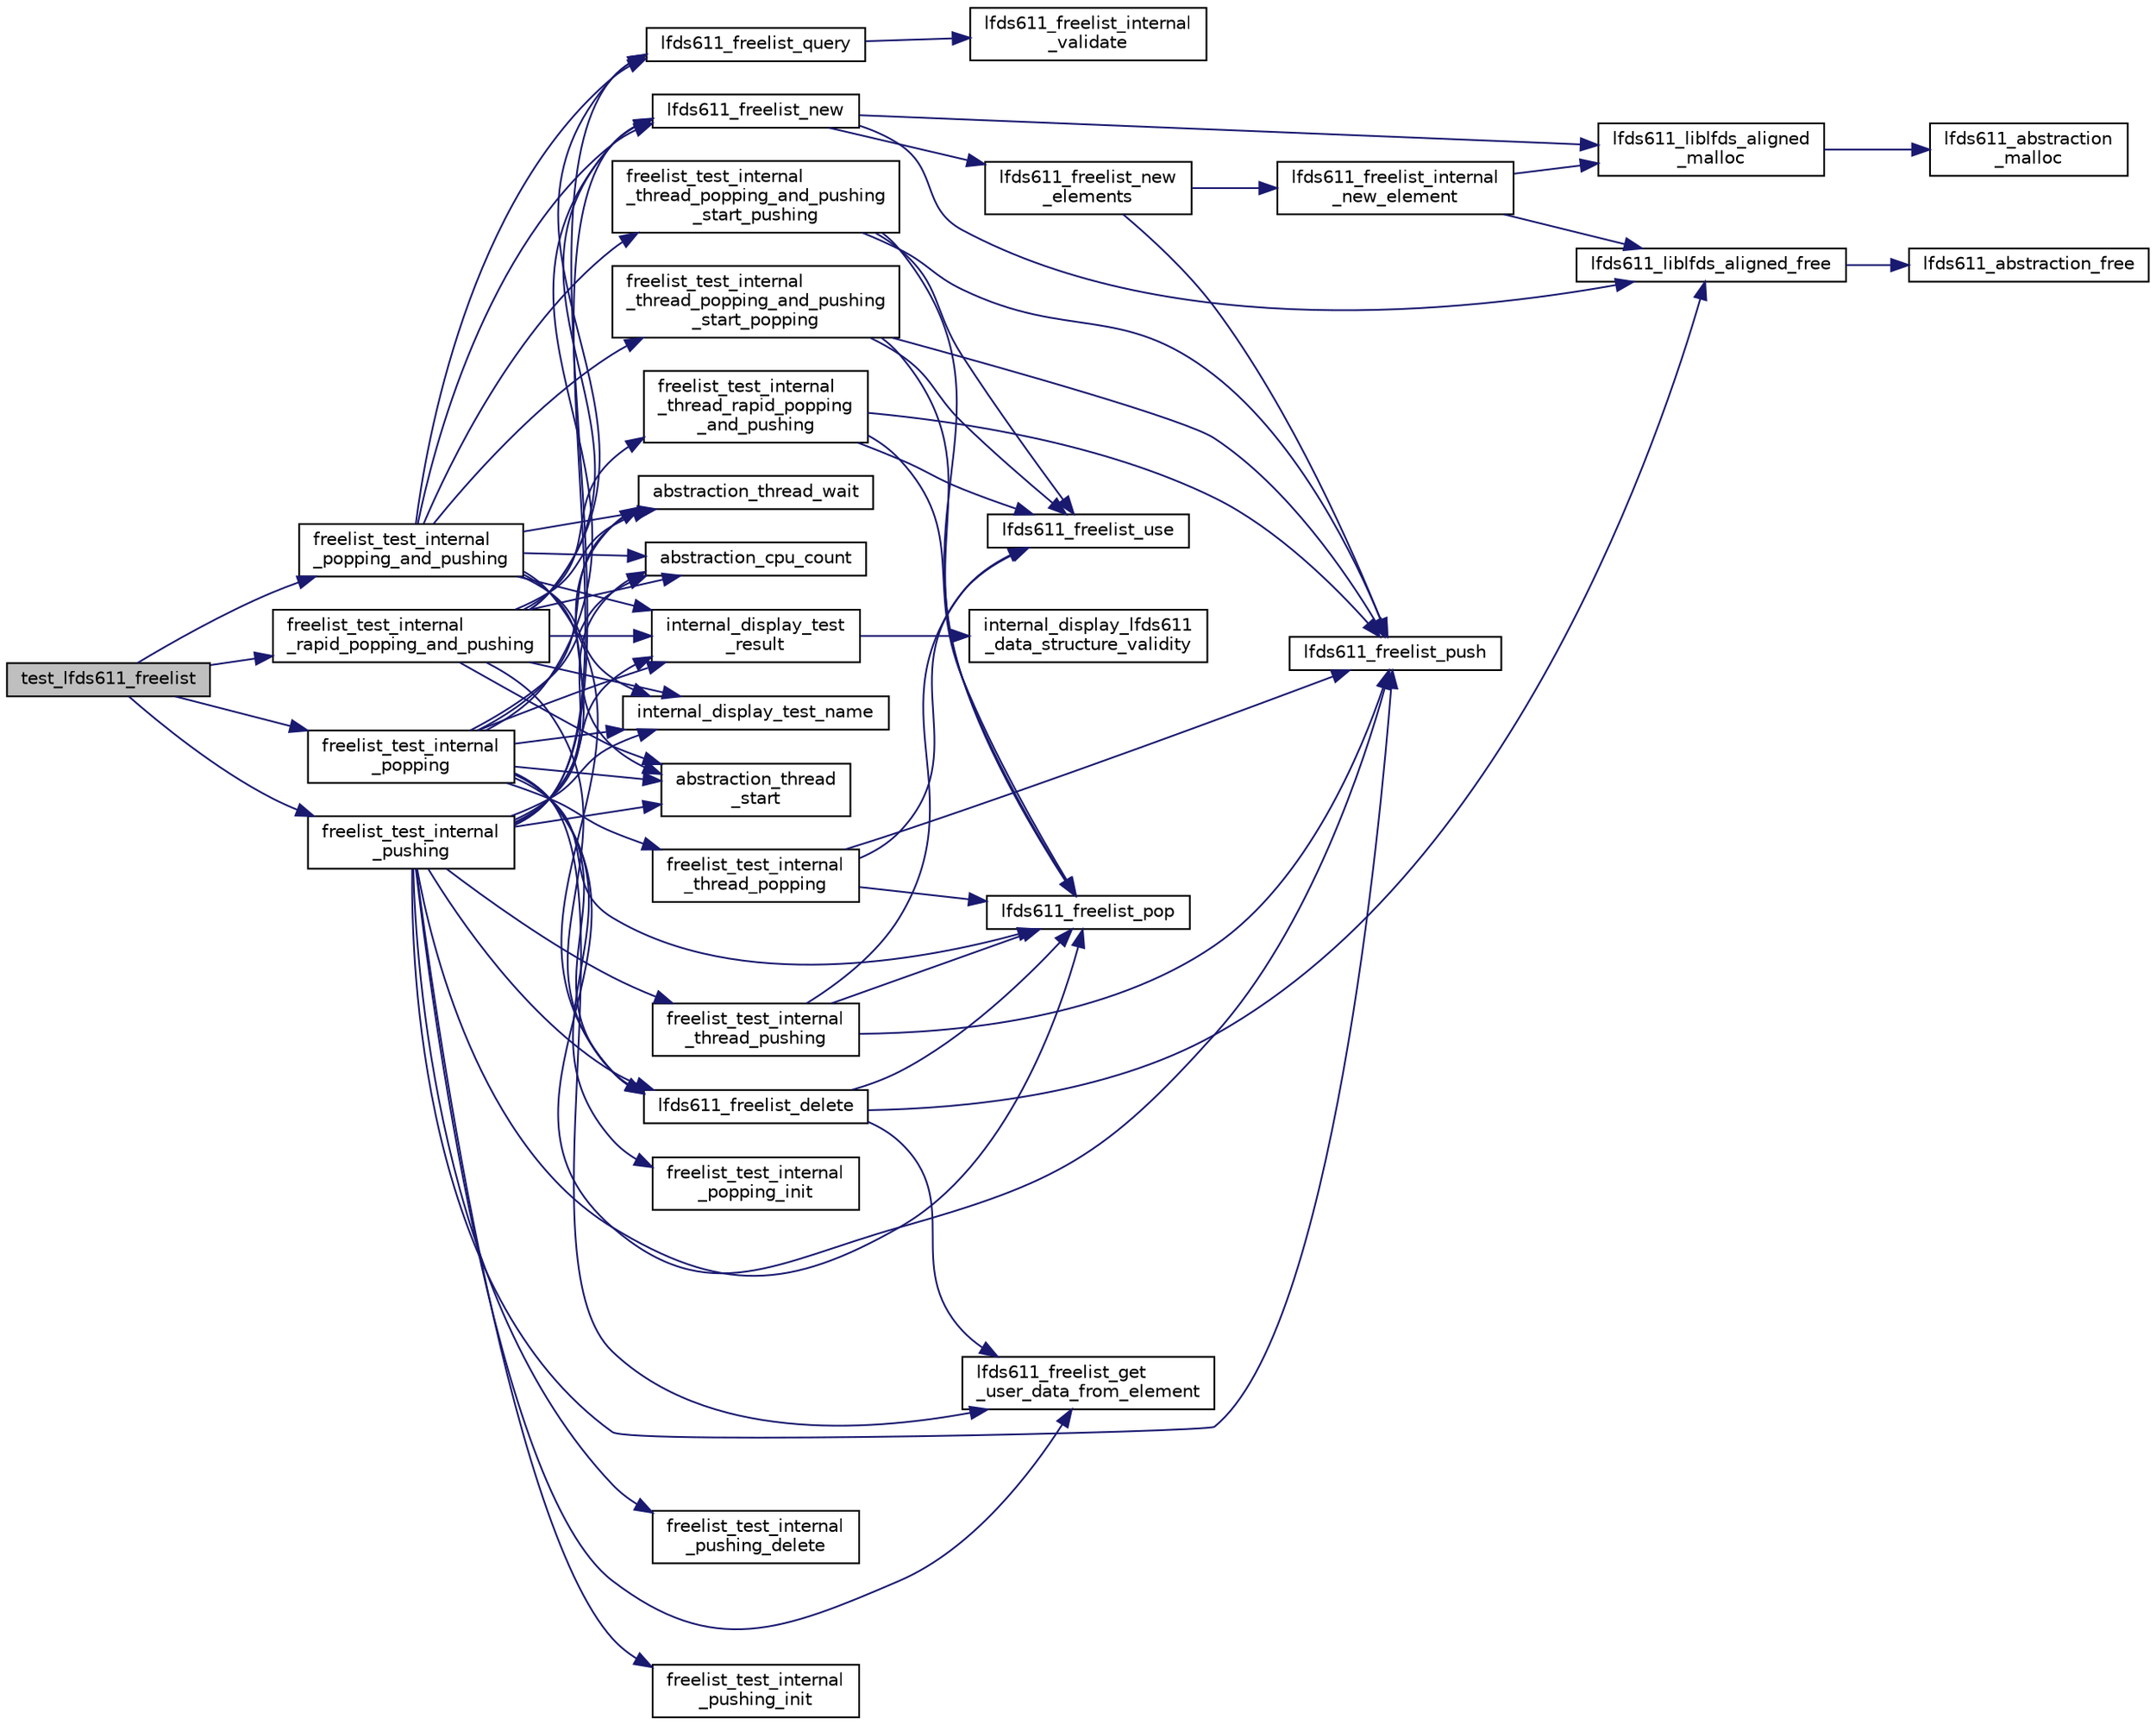 digraph "test_lfds611_freelist"
{
 // LATEX_PDF_SIZE
  edge [fontname="Helvetica",fontsize="10",labelfontname="Helvetica",labelfontsize="10"];
  node [fontname="Helvetica",fontsize="10",shape=record];
  rankdir="LR";
  Node1 [label="test_lfds611_freelist",height=0.2,width=0.4,color="black", fillcolor="grey75", style="filled", fontcolor="black",tooltip=" "];
  Node1 -> Node2 [color="midnightblue",fontsize="10",style="solid",fontname="Helvetica"];
  Node2 [label="freelist_test_internal\l_popping",height=0.2,width=0.4,color="black", fillcolor="white", style="filled",URL="$test__freelist_8c.html#a24f0389da483595a7b1eac48acb6997a",tooltip=" "];
  Node2 -> Node3 [color="midnightblue",fontsize="10",style="solid",fontname="Helvetica"];
  Node3 [label="abstraction_cpu_count",height=0.2,width=0.4,color="black", fillcolor="white", style="filled",URL="$abstraction_8h.html#a4773494a7946176d6998851a05bdb883",tooltip=" "];
  Node2 -> Node4 [color="midnightblue",fontsize="10",style="solid",fontname="Helvetica"];
  Node4 [label="abstraction_thread\l_start",height=0.2,width=0.4,color="black", fillcolor="white", style="filled",URL="$abstraction_8h.html#ae5062f18a7f9d1229a2ad304fad8ee80",tooltip=" "];
  Node2 -> Node5 [color="midnightblue",fontsize="10",style="solid",fontname="Helvetica"];
  Node5 [label="abstraction_thread_wait",height=0.2,width=0.4,color="black", fillcolor="white", style="filled",URL="$abstraction_8h.html#a435577c3aa1cd4e3ad96dad0e7bb5343",tooltip=" "];
  Node2 -> Node6 [color="midnightblue",fontsize="10",style="solid",fontname="Helvetica"];
  Node6 [label="freelist_test_internal\l_popping_init",height=0.2,width=0.4,color="black", fillcolor="white", style="filled",URL="$test__freelist_8c.html#ae1998c19996384bb432111c259a4df25",tooltip=" "];
  Node2 -> Node7 [color="midnightblue",fontsize="10",style="solid",fontname="Helvetica"];
  Node7 [label="freelist_test_internal\l_thread_popping",height=0.2,width=0.4,color="black", fillcolor="white", style="filled",URL="$test__freelist_8c.html#a17375e148c294a2fff3fdd4eaf25402c",tooltip=" "];
  Node7 -> Node8 [color="midnightblue",fontsize="10",style="solid",fontname="Helvetica"];
  Node8 [label="lfds611_freelist_pop",height=0.2,width=0.4,color="black", fillcolor="white", style="filled",URL="$liblfds611_8h.html#a553d79ea0648f758e195ff7765656c93",tooltip=" "];
  Node7 -> Node9 [color="midnightblue",fontsize="10",style="solid",fontname="Helvetica"];
  Node9 [label="lfds611_freelist_push",height=0.2,width=0.4,color="black", fillcolor="white", style="filled",URL="$liblfds611_8h.html#a115d27997203d9d619d511aa7b43b623",tooltip=" "];
  Node7 -> Node10 [color="midnightblue",fontsize="10",style="solid",fontname="Helvetica"];
  Node10 [label="lfds611_freelist_use",height=0.2,width=0.4,color="black", fillcolor="white", style="filled",URL="$liblfds611_8h.html#aceb7e49843d6db58c65f59f25bce0144",tooltip=" "];
  Node2 -> Node11 [color="midnightblue",fontsize="10",style="solid",fontname="Helvetica"];
  Node11 [label="internal_display_test_name",height=0.2,width=0.4,color="black", fillcolor="white", style="filled",URL="$liblfds6_81_81_2test_2src_2internal_8h.html#aefa00ae6482f53425ee23fe999fafd46",tooltip=" "];
  Node2 -> Node12 [color="midnightblue",fontsize="10",style="solid",fontname="Helvetica"];
  Node12 [label="internal_display_test\l_result",height=0.2,width=0.4,color="black", fillcolor="white", style="filled",URL="$liblfds6_81_81_2test_2src_2internal_8h.html#a1e833dcf2d641718dfc67d2a0b238090",tooltip=" "];
  Node12 -> Node13 [color="midnightblue",fontsize="10",style="solid",fontname="Helvetica"];
  Node13 [label="internal_display_lfds611\l_data_structure_validity",height=0.2,width=0.4,color="black", fillcolor="white", style="filled",URL="$liblfds6_81_81_2test_2src_2misc_8c.html#a0cfaa083cc9e65a1ebba5e36447f866e",tooltip=" "];
  Node2 -> Node14 [color="midnightblue",fontsize="10",style="solid",fontname="Helvetica"];
  Node14 [label="lfds611_freelist_delete",height=0.2,width=0.4,color="black", fillcolor="white", style="filled",URL="$liblfds611_8h.html#ad0fd224788d8b90f485936c893047eba",tooltip=" "];
  Node14 -> Node15 [color="midnightblue",fontsize="10",style="solid",fontname="Helvetica"];
  Node15 [label="lfds611_freelist_get\l_user_data_from_element",height=0.2,width=0.4,color="black", fillcolor="white", style="filled",URL="$liblfds611_8h.html#a6b5836f54710e3591e4198a627423637",tooltip=" "];
  Node14 -> Node8 [color="midnightblue",fontsize="10",style="solid",fontname="Helvetica"];
  Node14 -> Node16 [color="midnightblue",fontsize="10",style="solid",fontname="Helvetica"];
  Node16 [label="lfds611_liblfds_aligned_free",height=0.2,width=0.4,color="black", fillcolor="white", style="filled",URL="$lfds611__liblfds__aligned__free_8c.html#a5b0eb518fc6503b2dd0783d0eb274a07",tooltip=" "];
  Node16 -> Node17 [color="midnightblue",fontsize="10",style="solid",fontname="Helvetica"];
  Node17 [label="lfds611_abstraction_free",height=0.2,width=0.4,color="black", fillcolor="white", style="filled",URL="$liblfds611_8h.html#a5796470ada3d968b218382b2e17bffda",tooltip=" "];
  Node2 -> Node15 [color="midnightblue",fontsize="10",style="solid",fontname="Helvetica"];
  Node2 -> Node18 [color="midnightblue",fontsize="10",style="solid",fontname="Helvetica"];
  Node18 [label="lfds611_freelist_new",height=0.2,width=0.4,color="black", fillcolor="white", style="filled",URL="$liblfds611_8h.html#a2045c8edde63991a6ff575e81a515d1e",tooltip=" "];
  Node18 -> Node19 [color="midnightblue",fontsize="10",style="solid",fontname="Helvetica"];
  Node19 [label="lfds611_freelist_new\l_elements",height=0.2,width=0.4,color="black", fillcolor="white", style="filled",URL="$lfds611__freelist__new_8c.html#ad2958223967d1c42b02507e5555aa73c",tooltip=" "];
  Node19 -> Node20 [color="midnightblue",fontsize="10",style="solid",fontname="Helvetica"];
  Node20 [label="lfds611_freelist_internal\l_new_element",height=0.2,width=0.4,color="black", fillcolor="white", style="filled",URL="$lfds611__freelist__new_8c.html#a14acdaafc0d4b786ed069643cdfe11a7",tooltip=" "];
  Node20 -> Node16 [color="midnightblue",fontsize="10",style="solid",fontname="Helvetica"];
  Node20 -> Node21 [color="midnightblue",fontsize="10",style="solid",fontname="Helvetica"];
  Node21 [label="lfds611_liblfds_aligned\l_malloc",height=0.2,width=0.4,color="black", fillcolor="white", style="filled",URL="$lfds611__liblfds__aligned__malloc_8c.html#acd74f805ced4ccbdecfc5da98af08075",tooltip=" "];
  Node21 -> Node22 [color="midnightblue",fontsize="10",style="solid",fontname="Helvetica"];
  Node22 [label="lfds611_abstraction\l_malloc",height=0.2,width=0.4,color="black", fillcolor="white", style="filled",URL="$liblfds611_8h.html#acd1cd11a60915ba16abaeb73abaf9f5f",tooltip=" "];
  Node19 -> Node9 [color="midnightblue",fontsize="10",style="solid",fontname="Helvetica"];
  Node18 -> Node16 [color="midnightblue",fontsize="10",style="solid",fontname="Helvetica"];
  Node18 -> Node21 [color="midnightblue",fontsize="10",style="solid",fontname="Helvetica"];
  Node2 -> Node8 [color="midnightblue",fontsize="10",style="solid",fontname="Helvetica"];
  Node2 -> Node9 [color="midnightblue",fontsize="10",style="solid",fontname="Helvetica"];
  Node1 -> Node23 [color="midnightblue",fontsize="10",style="solid",fontname="Helvetica"];
  Node23 [label="freelist_test_internal\l_popping_and_pushing",height=0.2,width=0.4,color="black", fillcolor="white", style="filled",URL="$test__freelist_8c.html#a66449339f8975b98fbe31cc287fa7af1",tooltip=" "];
  Node23 -> Node3 [color="midnightblue",fontsize="10",style="solid",fontname="Helvetica"];
  Node23 -> Node4 [color="midnightblue",fontsize="10",style="solid",fontname="Helvetica"];
  Node23 -> Node5 [color="midnightblue",fontsize="10",style="solid",fontname="Helvetica"];
  Node23 -> Node24 [color="midnightblue",fontsize="10",style="solid",fontname="Helvetica"];
  Node24 [label="freelist_test_internal\l_thread_popping_and_pushing\l_start_popping",height=0.2,width=0.4,color="black", fillcolor="white", style="filled",URL="$test__freelist_8c.html#ad577178c1ff8ff588b1b0c929726fb4c",tooltip=" "];
  Node24 -> Node8 [color="midnightblue",fontsize="10",style="solid",fontname="Helvetica"];
  Node24 -> Node9 [color="midnightblue",fontsize="10",style="solid",fontname="Helvetica"];
  Node24 -> Node10 [color="midnightblue",fontsize="10",style="solid",fontname="Helvetica"];
  Node23 -> Node25 [color="midnightblue",fontsize="10",style="solid",fontname="Helvetica"];
  Node25 [label="freelist_test_internal\l_thread_popping_and_pushing\l_start_pushing",height=0.2,width=0.4,color="black", fillcolor="white", style="filled",URL="$test__freelist_8c.html#ac82c450240fd4cb387ffc94e6c879938",tooltip=" "];
  Node25 -> Node8 [color="midnightblue",fontsize="10",style="solid",fontname="Helvetica"];
  Node25 -> Node9 [color="midnightblue",fontsize="10",style="solid",fontname="Helvetica"];
  Node25 -> Node10 [color="midnightblue",fontsize="10",style="solid",fontname="Helvetica"];
  Node23 -> Node11 [color="midnightblue",fontsize="10",style="solid",fontname="Helvetica"];
  Node23 -> Node12 [color="midnightblue",fontsize="10",style="solid",fontname="Helvetica"];
  Node23 -> Node14 [color="midnightblue",fontsize="10",style="solid",fontname="Helvetica"];
  Node23 -> Node18 [color="midnightblue",fontsize="10",style="solid",fontname="Helvetica"];
  Node23 -> Node26 [color="midnightblue",fontsize="10",style="solid",fontname="Helvetica"];
  Node26 [label="lfds611_freelist_query",height=0.2,width=0.4,color="black", fillcolor="white", style="filled",URL="$liblfds611_8h.html#ae97f5127029cc5e693e0ca45c1eccefe",tooltip=" "];
  Node26 -> Node27 [color="midnightblue",fontsize="10",style="solid",fontname="Helvetica"];
  Node27 [label="lfds611_freelist_internal\l_validate",height=0.2,width=0.4,color="black", fillcolor="white", style="filled",URL="$lfds611__freelist__query_8c.html#adf1ca2202e9895fae4b145494b89a484",tooltip=" "];
  Node1 -> Node28 [color="midnightblue",fontsize="10",style="solid",fontname="Helvetica"];
  Node28 [label="freelist_test_internal\l_pushing",height=0.2,width=0.4,color="black", fillcolor="white", style="filled",URL="$test__freelist_8c.html#aac1850bdb558429621af572d32bfd592",tooltip=" "];
  Node28 -> Node3 [color="midnightblue",fontsize="10",style="solid",fontname="Helvetica"];
  Node28 -> Node4 [color="midnightblue",fontsize="10",style="solid",fontname="Helvetica"];
  Node28 -> Node5 [color="midnightblue",fontsize="10",style="solid",fontname="Helvetica"];
  Node28 -> Node29 [color="midnightblue",fontsize="10",style="solid",fontname="Helvetica"];
  Node29 [label="freelist_test_internal\l_pushing_delete",height=0.2,width=0.4,color="black", fillcolor="white", style="filled",URL="$test__freelist_8c.html#a16de2dc6c7959b2fda90cd345af4fd14",tooltip=" "];
  Node28 -> Node30 [color="midnightblue",fontsize="10",style="solid",fontname="Helvetica"];
  Node30 [label="freelist_test_internal\l_pushing_init",height=0.2,width=0.4,color="black", fillcolor="white", style="filled",URL="$test__freelist_8c.html#a44d146d33d143e0eb9d2b549cd786317",tooltip=" "];
  Node28 -> Node31 [color="midnightblue",fontsize="10",style="solid",fontname="Helvetica"];
  Node31 [label="freelist_test_internal\l_thread_pushing",height=0.2,width=0.4,color="black", fillcolor="white", style="filled",URL="$test__freelist_8c.html#a9fae71f21dc70b78d8419c00c7208db1",tooltip=" "];
  Node31 -> Node8 [color="midnightblue",fontsize="10",style="solid",fontname="Helvetica"];
  Node31 -> Node9 [color="midnightblue",fontsize="10",style="solid",fontname="Helvetica"];
  Node31 -> Node10 [color="midnightblue",fontsize="10",style="solid",fontname="Helvetica"];
  Node28 -> Node11 [color="midnightblue",fontsize="10",style="solid",fontname="Helvetica"];
  Node28 -> Node12 [color="midnightblue",fontsize="10",style="solid",fontname="Helvetica"];
  Node28 -> Node14 [color="midnightblue",fontsize="10",style="solid",fontname="Helvetica"];
  Node28 -> Node15 [color="midnightblue",fontsize="10",style="solid",fontname="Helvetica"];
  Node28 -> Node18 [color="midnightblue",fontsize="10",style="solid",fontname="Helvetica"];
  Node28 -> Node8 [color="midnightblue",fontsize="10",style="solid",fontname="Helvetica"];
  Node28 -> Node9 [color="midnightblue",fontsize="10",style="solid",fontname="Helvetica"];
  Node28 -> Node26 [color="midnightblue",fontsize="10",style="solid",fontname="Helvetica"];
  Node1 -> Node32 [color="midnightblue",fontsize="10",style="solid",fontname="Helvetica"];
  Node32 [label="freelist_test_internal\l_rapid_popping_and_pushing",height=0.2,width=0.4,color="black", fillcolor="white", style="filled",URL="$test__freelist_8c.html#ac7dac436435acb477b606731ee7084a3",tooltip=" "];
  Node32 -> Node3 [color="midnightblue",fontsize="10",style="solid",fontname="Helvetica"];
  Node32 -> Node4 [color="midnightblue",fontsize="10",style="solid",fontname="Helvetica"];
  Node32 -> Node5 [color="midnightblue",fontsize="10",style="solid",fontname="Helvetica"];
  Node32 -> Node33 [color="midnightblue",fontsize="10",style="solid",fontname="Helvetica"];
  Node33 [label="freelist_test_internal\l_thread_rapid_popping\l_and_pushing",height=0.2,width=0.4,color="black", fillcolor="white", style="filled",URL="$test__freelist_8c.html#a8cbfea9d0647403a31a00000a6b73514",tooltip=" "];
  Node33 -> Node8 [color="midnightblue",fontsize="10",style="solid",fontname="Helvetica"];
  Node33 -> Node9 [color="midnightblue",fontsize="10",style="solid",fontname="Helvetica"];
  Node33 -> Node10 [color="midnightblue",fontsize="10",style="solid",fontname="Helvetica"];
  Node32 -> Node11 [color="midnightblue",fontsize="10",style="solid",fontname="Helvetica"];
  Node32 -> Node12 [color="midnightblue",fontsize="10",style="solid",fontname="Helvetica"];
  Node32 -> Node14 [color="midnightblue",fontsize="10",style="solid",fontname="Helvetica"];
  Node32 -> Node18 [color="midnightblue",fontsize="10",style="solid",fontname="Helvetica"];
  Node32 -> Node26 [color="midnightblue",fontsize="10",style="solid",fontname="Helvetica"];
}
